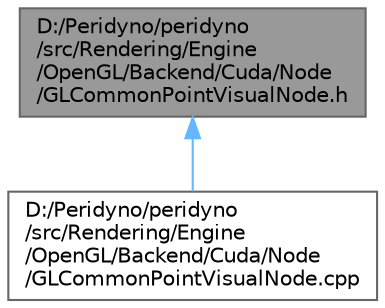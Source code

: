 digraph "D:/Peridyno/peridyno/src/Rendering/Engine/OpenGL/Backend/Cuda/Node/GLCommonPointVisualNode.h"
{
 // LATEX_PDF_SIZE
  bgcolor="transparent";
  edge [fontname=Helvetica,fontsize=10,labelfontname=Helvetica,labelfontsize=10];
  node [fontname=Helvetica,fontsize=10,shape=box,height=0.2,width=0.4];
  Node1 [id="Node000001",label="D:/Peridyno/peridyno\l/src/Rendering/Engine\l/OpenGL/Backend/Cuda/Node\l/GLCommonPointVisualNode.h",height=0.2,width=0.4,color="gray40", fillcolor="grey60", style="filled", fontcolor="black",tooltip=" "];
  Node1 -> Node2 [id="edge1_Node000001_Node000002",dir="back",color="steelblue1",style="solid",tooltip=" "];
  Node2 [id="Node000002",label="D:/Peridyno/peridyno\l/src/Rendering/Engine\l/OpenGL/Backend/Cuda/Node\l/GLCommonPointVisualNode.cpp",height=0.2,width=0.4,color="grey40", fillcolor="white", style="filled",URL="$_g_l_common_point_visual_node_8cpp.html",tooltip=" "];
}
